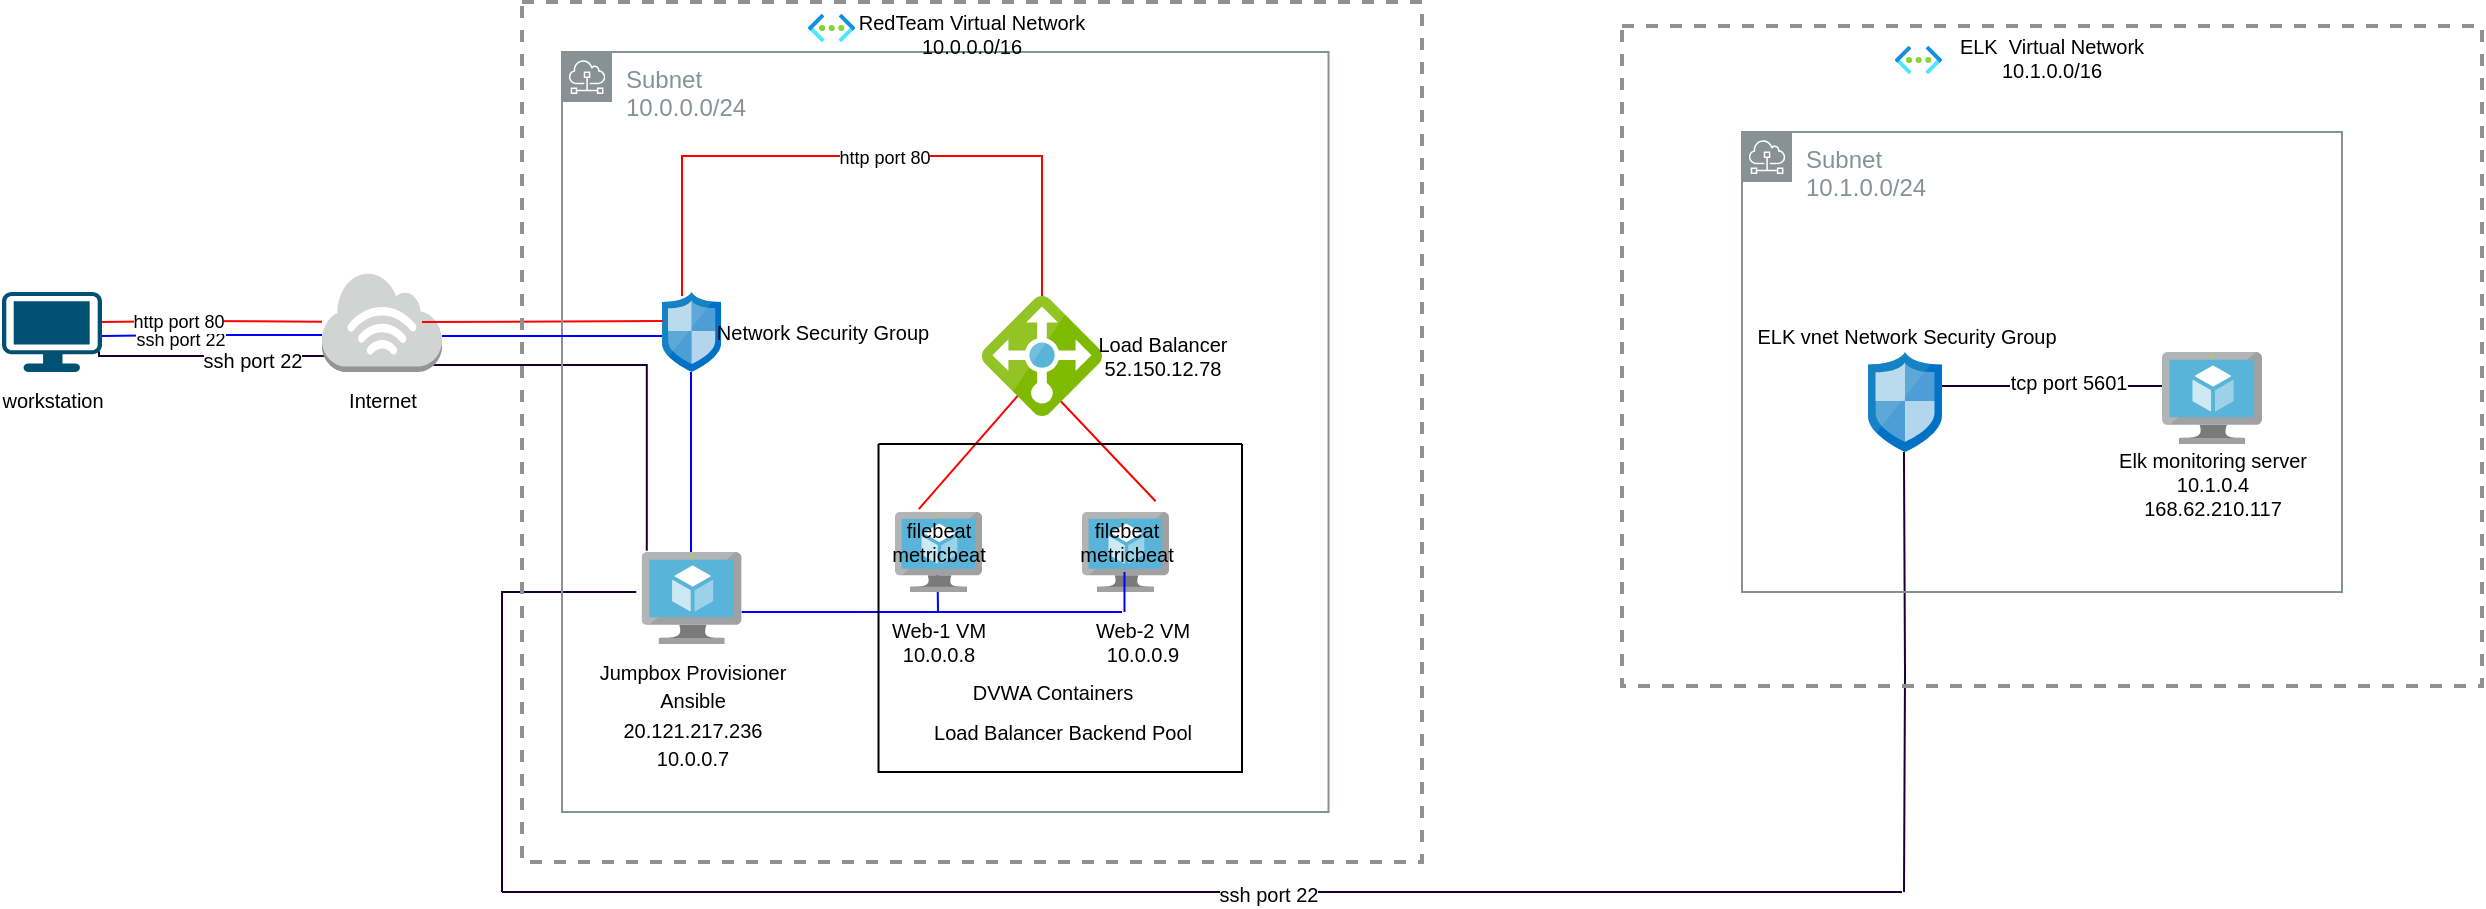 <mxfile version="16.0.3" type="device"><diagram id="C5RBs43oDa-KdzZeNtuy" name="Page-1"><mxGraphModel dx="1278" dy="521" grid="1" gridSize="10" guides="1" tooltips="1" connect="1" arrows="0" fold="1" page="1" pageScale="1" pageWidth="1169" pageHeight="827" math="0" shadow="0"><root><mxCell id="WIyWlLk6GJQsqaUBKTNV-0"/><mxCell id="WIyWlLk6GJQsqaUBKTNV-1" parent="WIyWlLk6GJQsqaUBKTNV-0"/><mxCell id="RhKeg5QK5IYTIDfsnDYd-3" style="edgeStyle=none;rounded=0;orthogonalLoop=1;jettySize=auto;html=1;endArrow=none;endFill=0;strokeColor=#0000FF;" edge="1" parent="WIyWlLk6GJQsqaUBKTNV-1"><mxGeometry relative="1" as="geometry"><mxPoint x="170" y="231.5" as="targetPoint"/><mxPoint x="100" y="231.5" as="sourcePoint"/><Array as="points"><mxPoint x="60" y="232"/><mxPoint x="100" y="231.5"/></Array></mxGeometry></mxCell><mxCell id="RhKeg5QK5IYTIDfsnDYd-5" value="ssh port 22" style="edgeLabel;html=1;align=center;verticalAlign=middle;resizable=0;points=[];fontSize=9;" vertex="1" connectable="0" parent="RhKeg5QK5IYTIDfsnDYd-3"><mxGeometry x="0.051" y="-1" relative="1" as="geometry"><mxPoint y="1" as="offset"/></mxGeometry></mxCell><mxCell id="HmD7pO5ddMhfqN_pofqb-0" value="&lt;font style=&quot;font-size: 10px&quot;&gt;workstation&lt;/font&gt;" style="points=[[0.03,0.03,0],[0.5,0,0],[0.97,0.03,0],[1,0.4,0],[0.97,0.745,0],[0.5,1,0],[0.03,0.745,0],[0,0.4,0]];verticalLabelPosition=bottom;sketch=0;html=1;verticalAlign=top;aspect=fixed;align=center;pointerEvents=1;shape=mxgraph.cisco19.workstation;fillColor=#005073;strokeColor=none;" parent="WIyWlLk6GJQsqaUBKTNV-1" vertex="1"><mxGeometry x="10" y="210" width="50" height="40" as="geometry"/></mxCell><mxCell id="RhKeg5QK5IYTIDfsnDYd-17" style="edgeStyle=orthogonalEdgeStyle;rounded=0;orthogonalLoop=1;jettySize=auto;html=1;fontSize=10;endArrow=none;endFill=0;strokeColor=#0000FF;" edge="1" parent="WIyWlLk6GJQsqaUBKTNV-1"><mxGeometry relative="1" as="geometry"><mxPoint x="354.5" y="340" as="targetPoint"/><mxPoint x="354.5" y="250" as="sourcePoint"/><Array as="points"><mxPoint x="355" y="290"/><mxPoint x="355" y="290"/></Array></mxGeometry></mxCell><mxCell id="RhKeg5QK5IYTIDfsnDYd-26" style="edgeStyle=orthogonalEdgeStyle;rounded=0;orthogonalLoop=1;jettySize=auto;html=1;fontSize=10;endArrow=none;endFill=0;strokeColor=#0000FF;" edge="1" parent="WIyWlLk6GJQsqaUBKTNV-1"><mxGeometry relative="1" as="geometry"><mxPoint x="477.76" y="350" as="targetPoint"/><mxPoint x="478" y="370" as="sourcePoint"/></mxGeometry></mxCell><mxCell id="RhKeg5QK5IYTIDfsnDYd-27" style="edgeStyle=orthogonalEdgeStyle;rounded=0;orthogonalLoop=1;jettySize=auto;html=1;fontSize=10;endArrow=none;endFill=0;strokeColor=#0000FF;" edge="1" parent="WIyWlLk6GJQsqaUBKTNV-1"><mxGeometry relative="1" as="geometry"><mxPoint x="379.8" y="370" as="targetPoint"/><mxPoint x="570" y="370" as="sourcePoint"/></mxGeometry></mxCell><mxCell id="RhKeg5QK5IYTIDfsnDYd-33" style="edgeStyle=none;rounded=0;orthogonalLoop=1;jettySize=auto;html=1;fontSize=10;endArrow=none;endFill=0;strokeColor=#FF0000;exitX=0.273;exitY=-0.035;exitDx=0;exitDy=0;exitPerimeter=0;" edge="1" parent="WIyWlLk6GJQsqaUBKTNV-1" source="RhKeg5QK5IYTIDfsnDYd-20"><mxGeometry relative="1" as="geometry"><mxPoint x="528.26" y="250" as="targetPoint"/><mxPoint x="448.26" y="320" as="sourcePoint"/></mxGeometry></mxCell><mxCell id="RhKeg5QK5IYTIDfsnDYd-35" style="edgeStyle=none;rounded=0;orthogonalLoop=1;jettySize=auto;html=1;fontSize=10;endArrow=none;endFill=0;strokeColor=#FF0000;exitX=0.846;exitY=-0.135;exitDx=0;exitDy=0;exitPerimeter=0;" edge="1" parent="WIyWlLk6GJQsqaUBKTNV-1" source="RhKeg5QK5IYTIDfsnDYd-21"><mxGeometry relative="1" as="geometry"><mxPoint x="535" y="260" as="targetPoint"/><mxPoint x="585" y="300" as="sourcePoint"/></mxGeometry></mxCell><mxCell id="RhKeg5QK5IYTIDfsnDYd-62" style="edgeStyle=orthogonalEdgeStyle;rounded=0;orthogonalLoop=1;jettySize=auto;html=1;fontSize=10;endArrow=none;endFill=0;strokeColor=#190033;" edge="1" parent="WIyWlLk6GJQsqaUBKTNV-1"><mxGeometry relative="1" as="geometry"><mxPoint x="260" y="510" as="targetPoint"/><mxPoint x="327.15" y="360" as="sourcePoint"/><Array as="points"><mxPoint x="260" y="360"/><mxPoint x="260" y="510"/></Array></mxGeometry></mxCell><mxCell id="RhKeg5QK5IYTIDfsnDYd-63" style="edgeStyle=orthogonalEdgeStyle;rounded=0;orthogonalLoop=1;jettySize=auto;html=1;fontSize=10;endArrow=none;endFill=0;strokeColor=#190033;" edge="1" parent="WIyWlLk6GJQsqaUBKTNV-1"><mxGeometry relative="1" as="geometry"><mxPoint x="260" y="510" as="targetPoint"/><mxPoint x="960" y="510" as="sourcePoint"/></mxGeometry></mxCell><mxCell id="RhKeg5QK5IYTIDfsnDYd-82" value="ssh port 22" style="edgeLabel;html=1;align=center;verticalAlign=middle;resizable=0;points=[];fontSize=10;" vertex="1" connectable="0" parent="RhKeg5QK5IYTIDfsnDYd-63"><mxGeometry x="-0.094" y="1" relative="1" as="geometry"><mxPoint as="offset"/></mxGeometry></mxCell><mxCell id="RhKeg5QK5IYTIDfsnDYd-64" style="edgeStyle=orthogonalEdgeStyle;rounded=0;orthogonalLoop=1;jettySize=auto;html=1;fontSize=10;endArrow=none;endFill=0;strokeColor=#190033;entryX=0.486;entryY=1;entryDx=0;entryDy=0;entryPerimeter=0;" edge="1" parent="WIyWlLk6GJQsqaUBKTNV-1" target="RhKeg5QK5IYTIDfsnDYd-41"><mxGeometry relative="1" as="geometry"><mxPoint x="961" y="400" as="targetPoint"/><mxPoint x="961" y="510" as="sourcePoint"/></mxGeometry></mxCell><mxCell id="RhKeg5QK5IYTIDfsnDYd-65" style="edgeStyle=orthogonalEdgeStyle;rounded=0;orthogonalLoop=1;jettySize=auto;html=1;fontSize=10;endArrow=none;endFill=0;strokeColor=#190033;" edge="1" parent="WIyWlLk6GJQsqaUBKTNV-1"><mxGeometry relative="1" as="geometry"><mxPoint x="970" y="257" as="targetPoint"/><mxPoint x="1090" y="257" as="sourcePoint"/></mxGeometry></mxCell><mxCell id="RhKeg5QK5IYTIDfsnDYd-71" value="tcp port 5601" style="edgeLabel;html=1;align=center;verticalAlign=middle;resizable=0;points=[];fontSize=10;" vertex="1" connectable="0" parent="RhKeg5QK5IYTIDfsnDYd-65"><mxGeometry x="-0.207" y="-2" relative="1" as="geometry"><mxPoint as="offset"/></mxGeometry></mxCell><mxCell id="RhKeg5QK5IYTIDfsnDYd-68" style="edgeStyle=orthogonalEdgeStyle;rounded=0;orthogonalLoop=1;jettySize=auto;html=1;fontSize=10;endArrow=none;endFill=0;strokeColor=#190033;exitX=0.97;exitY=0.745;exitDx=0;exitDy=0;exitPerimeter=0;" edge="1" parent="WIyWlLk6GJQsqaUBKTNV-1" source="HmD7pO5ddMhfqN_pofqb-0"><mxGeometry relative="1" as="geometry"><mxPoint x="180" y="242" as="targetPoint"/><mxPoint x="80" y="242" as="sourcePoint"/><Array as="points"><mxPoint x="59" y="242"/></Array></mxGeometry></mxCell><mxCell id="RhKeg5QK5IYTIDfsnDYd-72" value="ssh port 22" style="edgeLabel;html=1;align=center;verticalAlign=middle;resizable=0;points=[];fontSize=10;" vertex="1" connectable="0" parent="RhKeg5QK5IYTIDfsnDYd-68"><mxGeometry x="0.264" y="-2" relative="1" as="geometry"><mxPoint as="offset"/></mxGeometry></mxCell><mxCell id="RhKeg5QK5IYTIDfsnDYd-70" style="edgeStyle=orthogonalEdgeStyle;rounded=0;orthogonalLoop=1;jettySize=auto;html=1;exitX=0.07;exitY=0.93;exitDx=0;exitDy=0;exitPerimeter=0;entryX=0.052;entryY=-0.013;entryDx=0;entryDy=0;entryPerimeter=0;fontSize=10;endArrow=none;endFill=0;strokeColor=#190033;" edge="1" parent="WIyWlLk6GJQsqaUBKTNV-1" source="HmD7pO5ddMhfqN_pofqb-1" target="RhKeg5QK5IYTIDfsnDYd-16"><mxGeometry relative="1" as="geometry"/></mxCell><mxCell id="HmD7pO5ddMhfqN_pofqb-1" value="&lt;font style=&quot;font-size: 10px&quot;&gt;Internet&lt;/font&gt;" style="outlineConnect=0;dashed=0;verticalLabelPosition=bottom;verticalAlign=top;align=center;html=1;shape=mxgraph.aws3.internet_3;fillColor=#D2D3D3;gradientColor=none;" parent="WIyWlLk6GJQsqaUBKTNV-1" vertex="1"><mxGeometry x="170" y="200" width="60" height="50" as="geometry"/></mxCell><mxCell id="HmD7pO5ddMhfqN_pofqb-8" value="" style="sketch=0;aspect=fixed;html=1;points=[];align=center;image;fontSize=12;image=img/lib/mscae/Network_Security_Groups_Classic.svg;" parent="WIyWlLk6GJQsqaUBKTNV-1" vertex="1"><mxGeometry x="340" y="210" width="29.6" height="40" as="geometry"/></mxCell><mxCell id="HmD7pO5ddMhfqN_pofqb-9" value="&lt;font style=&quot;font-size: 10px&quot;&gt;&lt;br&gt;&lt;/font&gt;" style="sketch=0;aspect=fixed;html=1;points=[];align=center;image;fontSize=12;image=img/lib/mscae/Load_Balancer_feature.svg;" parent="WIyWlLk6GJQsqaUBKTNV-1" vertex="1"><mxGeometry x="500" y="212" width="60" height="60" as="geometry"/></mxCell><mxCell id="RhKeg5QK5IYTIDfsnDYd-4" style="edgeStyle=none;rounded=0;orthogonalLoop=1;jettySize=auto;html=1;endArrow=none;endFill=0;strokeColor=#FF0000;" edge="1" parent="WIyWlLk6GJQsqaUBKTNV-1" target="HmD7pO5ddMhfqN_pofqb-1"><mxGeometry relative="1" as="geometry"><mxPoint x="170" y="224.5" as="targetPoint"/><mxPoint x="100" y="224.5" as="sourcePoint"/><Array as="points"><mxPoint x="60" y="225"/><mxPoint x="100" y="224.5"/></Array></mxGeometry></mxCell><mxCell id="RhKeg5QK5IYTIDfsnDYd-7" value="http port 80" style="edgeLabel;html=1;align=center;verticalAlign=middle;resizable=0;points=[];fontSize=9;" vertex="1" connectable="0" parent="RhKeg5QK5IYTIDfsnDYd-4"><mxGeometry x="-0.095" relative="1" as="geometry"><mxPoint x="10" as="offset"/></mxGeometry></mxCell><mxCell id="RhKeg5QK5IYTIDfsnDYd-9" style="edgeStyle=none;rounded=0;orthogonalLoop=1;jettySize=auto;html=1;fontSize=9;endArrow=none;endFill=0;strokeColor=#FF0000;" edge="1" parent="WIyWlLk6GJQsqaUBKTNV-1"><mxGeometry relative="1" as="geometry"><mxPoint x="340.5" y="224.5" as="targetPoint"/><mxPoint x="220" y="225" as="sourcePoint"/></mxGeometry></mxCell><mxCell id="RhKeg5QK5IYTIDfsnDYd-14" style="edgeStyle=orthogonalEdgeStyle;rounded=0;orthogonalLoop=1;jettySize=auto;html=1;fontSize=9;endArrow=none;endFill=0;strokeColor=#FF0000;" edge="1" parent="WIyWlLk6GJQsqaUBKTNV-1"><mxGeometry relative="1" as="geometry"><mxPoint x="530" y="212" as="targetPoint"/><mxPoint x="350" y="212" as="sourcePoint"/><Array as="points"><mxPoint x="350" y="142"/><mxPoint x="530" y="142"/></Array></mxGeometry></mxCell><mxCell id="RhKeg5QK5IYTIDfsnDYd-15" value="http port 80" style="edgeLabel;html=1;align=center;verticalAlign=middle;resizable=0;points=[];fontSize=9;" vertex="1" connectable="0" parent="RhKeg5QK5IYTIDfsnDYd-14"><mxGeometry x="0.068" y="-1" relative="1" as="geometry"><mxPoint as="offset"/></mxGeometry></mxCell><mxCell id="RhKeg5QK5IYTIDfsnDYd-16" value="&lt;font style=&quot;font-size: 10px&quot;&gt;Jumpbox Provisioner&lt;br&gt;Ansible&lt;br&gt;20.121.217.236&lt;br&gt;10.0.0.7&lt;/font&gt;" style="sketch=0;aspect=fixed;html=1;points=[];align=center;image;fontSize=12;image=img/lib/mscae/Virtual_Machine.svg;" vertex="1" parent="WIyWlLk6GJQsqaUBKTNV-1"><mxGeometry x="329.8" y="340" width="50" height="46" as="geometry"/></mxCell><mxCell id="RhKeg5QK5IYTIDfsnDYd-19" value="Network Security Group" style="text;html=1;align=center;verticalAlign=middle;resizable=0;points=[];autosize=1;strokeColor=none;fillColor=none;fontSize=10;" vertex="1" parent="WIyWlLk6GJQsqaUBKTNV-1"><mxGeometry x="360" y="220" width="120" height="20" as="geometry"/></mxCell><mxCell id="RhKeg5QK5IYTIDfsnDYd-20" value="" style="sketch=0;aspect=fixed;html=1;points=[];align=center;image;fontSize=12;image=img/lib/mscae/Virtual_Machine.svg;" vertex="1" parent="WIyWlLk6GJQsqaUBKTNV-1"><mxGeometry x="456.52" y="320" width="43.48" height="40" as="geometry"/></mxCell><mxCell id="RhKeg5QK5IYTIDfsnDYd-21" value="" style="sketch=0;aspect=fixed;html=1;points=[];align=center;image;fontSize=12;image=img/lib/mscae/Virtual_Machine.svg;" vertex="1" parent="WIyWlLk6GJQsqaUBKTNV-1"><mxGeometry x="550" y="320" width="43.48" height="40" as="geometry"/></mxCell><mxCell id="RhKeg5QK5IYTIDfsnDYd-22" value="DVWA Containers" style="text;html=1;align=center;verticalAlign=middle;resizable=0;points=[];autosize=1;strokeColor=none;fillColor=none;fontSize=10;" vertex="1" parent="WIyWlLk6GJQsqaUBKTNV-1"><mxGeometry x="485" y="400" width="100" height="20" as="geometry"/></mxCell><mxCell id="RhKeg5QK5IYTIDfsnDYd-23" value="Load Balancer Backend Pool" style="text;html=1;align=center;verticalAlign=middle;resizable=0;points=[];autosize=1;strokeColor=none;fillColor=none;fontSize=10;" vertex="1" parent="WIyWlLk6GJQsqaUBKTNV-1"><mxGeometry x="470" y="420" width="140" height="20" as="geometry"/></mxCell><mxCell id="RhKeg5QK5IYTIDfsnDYd-28" style="edgeStyle=orthogonalEdgeStyle;rounded=0;orthogonalLoop=1;jettySize=auto;html=1;fontSize=10;endArrow=none;endFill=0;strokeColor=#0000FF;" edge="1" parent="WIyWlLk6GJQsqaUBKTNV-1"><mxGeometry relative="1" as="geometry"><mxPoint x="571.24" y="350" as="targetPoint"/><mxPoint x="571.24" y="370" as="sourcePoint"/></mxGeometry></mxCell><mxCell id="RhKeg5QK5IYTIDfsnDYd-30" value="Web-1 VM&lt;br&gt;10.0.0.8" style="text;html=1;align=center;verticalAlign=middle;resizable=0;points=[];autosize=1;strokeColor=none;fillColor=none;fontSize=10;" vertex="1" parent="WIyWlLk6GJQsqaUBKTNV-1"><mxGeometry x="448.26" y="370" width="60" height="30" as="geometry"/></mxCell><mxCell id="RhKeg5QK5IYTIDfsnDYd-31" value="Web-2 VM&lt;br&gt;10.0.0.9" style="text;html=1;align=center;verticalAlign=middle;resizable=0;points=[];autosize=1;strokeColor=none;fillColor=none;fontSize=10;" vertex="1" parent="WIyWlLk6GJQsqaUBKTNV-1"><mxGeometry x="550" y="370" width="60" height="30" as="geometry"/></mxCell><mxCell id="RhKeg5QK5IYTIDfsnDYd-34" value="Load Balancer&lt;br&gt;52.150.12.78" style="text;html=1;align=center;verticalAlign=middle;resizable=0;points=[];autosize=1;strokeColor=none;fillColor=none;fontSize=10;" vertex="1" parent="WIyWlLk6GJQsqaUBKTNV-1"><mxGeometry x="550" y="227" width="80" height="30" as="geometry"/></mxCell><mxCell id="RhKeg5QK5IYTIDfsnDYd-37" value="filebeat&lt;br&gt;metricbeat" style="text;html=1;align=center;verticalAlign=middle;resizable=0;points=[];autosize=1;strokeColor=none;fillColor=none;fontSize=10;" vertex="1" parent="WIyWlLk6GJQsqaUBKTNV-1"><mxGeometry x="448.26" y="320" width="60" height="30" as="geometry"/></mxCell><mxCell id="RhKeg5QK5IYTIDfsnDYd-38" value="filebeat&lt;br&gt;metricbeat" style="text;html=1;align=center;verticalAlign=middle;resizable=0;points=[];autosize=1;strokeColor=none;fillColor=none;fontSize=10;" vertex="1" parent="WIyWlLk6GJQsqaUBKTNV-1"><mxGeometry x="541.74" y="320" width="60" height="30" as="geometry"/></mxCell><mxCell id="RhKeg5QK5IYTIDfsnDYd-39" value="" style="sketch=0;aspect=fixed;html=1;points=[];align=center;image;fontSize=12;image=img/lib/mscae/Virtual_Machine.svg;" vertex="1" parent="WIyWlLk6GJQsqaUBKTNV-1"><mxGeometry x="1090" y="240" width="50" height="46" as="geometry"/></mxCell><mxCell id="RhKeg5QK5IYTIDfsnDYd-40" value="Elk monitoring server&lt;br&gt;10.1.0.4&lt;br&gt;168.62.210.117" style="text;html=1;align=center;verticalAlign=middle;resizable=0;points=[];autosize=1;strokeColor=none;fillColor=none;fontSize=10;" vertex="1" parent="WIyWlLk6GJQsqaUBKTNV-1"><mxGeometry x="1060" y="286" width="110" height="40" as="geometry"/></mxCell><mxCell id="RhKeg5QK5IYTIDfsnDYd-41" value="" style="sketch=0;aspect=fixed;html=1;points=[];align=center;image;fontSize=12;image=img/lib/mscae/Network_Security_Groups_Classic.svg;" vertex="1" parent="WIyWlLk6GJQsqaUBKTNV-1"><mxGeometry x="943" y="240" width="37" height="50" as="geometry"/></mxCell><mxCell id="RhKeg5QK5IYTIDfsnDYd-42" value="ELK vnet Network Security Group" style="text;html=1;align=center;verticalAlign=middle;resizable=0;points=[];autosize=1;strokeColor=none;fillColor=none;fontSize=10;" vertex="1" parent="WIyWlLk6GJQsqaUBKTNV-1"><mxGeometry x="876.5" y="222" width="170" height="20" as="geometry"/></mxCell><mxCell id="RhKeg5QK5IYTIDfsnDYd-46" value="" style="swimlane;startSize=0;fontSize=10;" vertex="1" parent="WIyWlLk6GJQsqaUBKTNV-1"><mxGeometry x="448.26" y="286" width="181.74" height="164" as="geometry"/></mxCell><mxCell id="RhKeg5QK5IYTIDfsnDYd-47" style="edgeStyle=none;rounded=0;orthogonalLoop=1;jettySize=auto;html=1;exitX=0.5;exitY=0;exitDx=0;exitDy=0;fontSize=10;endArrow=none;endFill=0;strokeColor=#FF0000;" edge="1" parent="WIyWlLk6GJQsqaUBKTNV-1" source="RhKeg5QK5IYTIDfsnDYd-46" target="RhKeg5QK5IYTIDfsnDYd-46"><mxGeometry relative="1" as="geometry"/></mxCell><mxCell id="RhKeg5QK5IYTIDfsnDYd-48" style="edgeStyle=none;rounded=0;orthogonalLoop=1;jettySize=auto;html=1;exitX=1;exitY=1;exitDx=0;exitDy=0;fontSize=10;endArrow=none;endFill=0;strokeColor=#FF0000;" edge="1" parent="WIyWlLk6GJQsqaUBKTNV-1" source="RhKeg5QK5IYTIDfsnDYd-46" target="RhKeg5QK5IYTIDfsnDYd-46"><mxGeometry relative="1" as="geometry"/></mxCell><mxCell id="RhKeg5QK5IYTIDfsnDYd-55" value="Subnet&lt;br&gt;10.1.0.0/24" style="sketch=0;outlineConnect=0;gradientColor=none;html=1;whiteSpace=wrap;fontSize=12;fontStyle=0;shape=mxgraph.aws4.group;grIcon=mxgraph.aws4.group_subnet;strokeColor=#879196;fillColor=none;verticalAlign=top;align=left;spacingLeft=30;fontColor=#879196;dashed=0;" vertex="1" parent="WIyWlLk6GJQsqaUBKTNV-1"><mxGeometry x="880" y="130" width="300" height="230" as="geometry"/></mxCell><mxCell id="RhKeg5QK5IYTIDfsnDYd-56" value="Subnet&lt;br&gt;10.0.0.0/24" style="sketch=0;outlineConnect=0;gradientColor=none;html=1;whiteSpace=wrap;fontSize=12;fontStyle=0;shape=mxgraph.aws4.group;grIcon=mxgraph.aws4.group_subnet;strokeColor=#879196;fillColor=none;verticalAlign=top;align=left;spacingLeft=30;fontColor=#879196;dashed=0;" vertex="1" parent="WIyWlLk6GJQsqaUBKTNV-1"><mxGeometry x="290" y="90" width="383.26" height="380" as="geometry"/></mxCell><mxCell id="RhKeg5QK5IYTIDfsnDYd-61" value="RedTeam Virtual Network&lt;br&gt;10.0.0.0/16" style="fontStyle=0;verticalAlign=top;align=center;spacingTop=-2;fillColor=none;rounded=0;whiteSpace=wrap;html=1;strokeColor=#919191;strokeWidth=2;dashed=1;container=1;collapsible=0;expand=0;recursiveResize=0;fontSize=10;" vertex="1" parent="WIyWlLk6GJQsqaUBKTNV-1"><mxGeometry x="270" y="65" width="450" height="430" as="geometry"/></mxCell><mxCell id="RhKeg5QK5IYTIDfsnDYd-51" value="" style="aspect=fixed;html=1;points=[];align=center;image;fontSize=12;image=img/lib/azure2/networking/Virtual_Networks.svg;" vertex="1" parent="RhKeg5QK5IYTIDfsnDYd-61"><mxGeometry x="143.02" y="5.97" width="23.5" height="14.03" as="geometry"/></mxCell><mxCell id="RhKeg5QK5IYTIDfsnDYd-78" style="edgeStyle=none;rounded=0;orthogonalLoop=1;jettySize=auto;html=1;fontSize=9;endArrow=none;endFill=0;strokeColor=#0000FF;" edge="1" parent="RhKeg5QK5IYTIDfsnDYd-61"><mxGeometry relative="1" as="geometry"><mxPoint x="70" y="167" as="targetPoint"/><mxPoint x="-40" y="167" as="sourcePoint"/></mxGeometry></mxCell><mxCell id="RhKeg5QK5IYTIDfsnDYd-75" value="ELK&amp;nbsp; Virtual Network&lt;br&gt;10.1.0.0/16" style="fontStyle=0;verticalAlign=top;align=center;spacingTop=-2;fillColor=none;rounded=0;whiteSpace=wrap;html=1;strokeColor=#919191;strokeWidth=2;dashed=1;container=1;collapsible=0;expand=0;recursiveResize=0;fontSize=10;" vertex="1" parent="WIyWlLk6GJQsqaUBKTNV-1"><mxGeometry x="820" y="77" width="430" height="330" as="geometry"/></mxCell><mxCell id="RhKeg5QK5IYTIDfsnDYd-74" value="" style="aspect=fixed;html=1;points=[];align=center;image;fontSize=12;image=img/lib/azure2/networking/Virtual_Networks.svg;" vertex="1" parent="RhKeg5QK5IYTIDfsnDYd-75"><mxGeometry x="136.5" y="10" width="23.5" height="14.03" as="geometry"/></mxCell></root></mxGraphModel></diagram></mxfile>